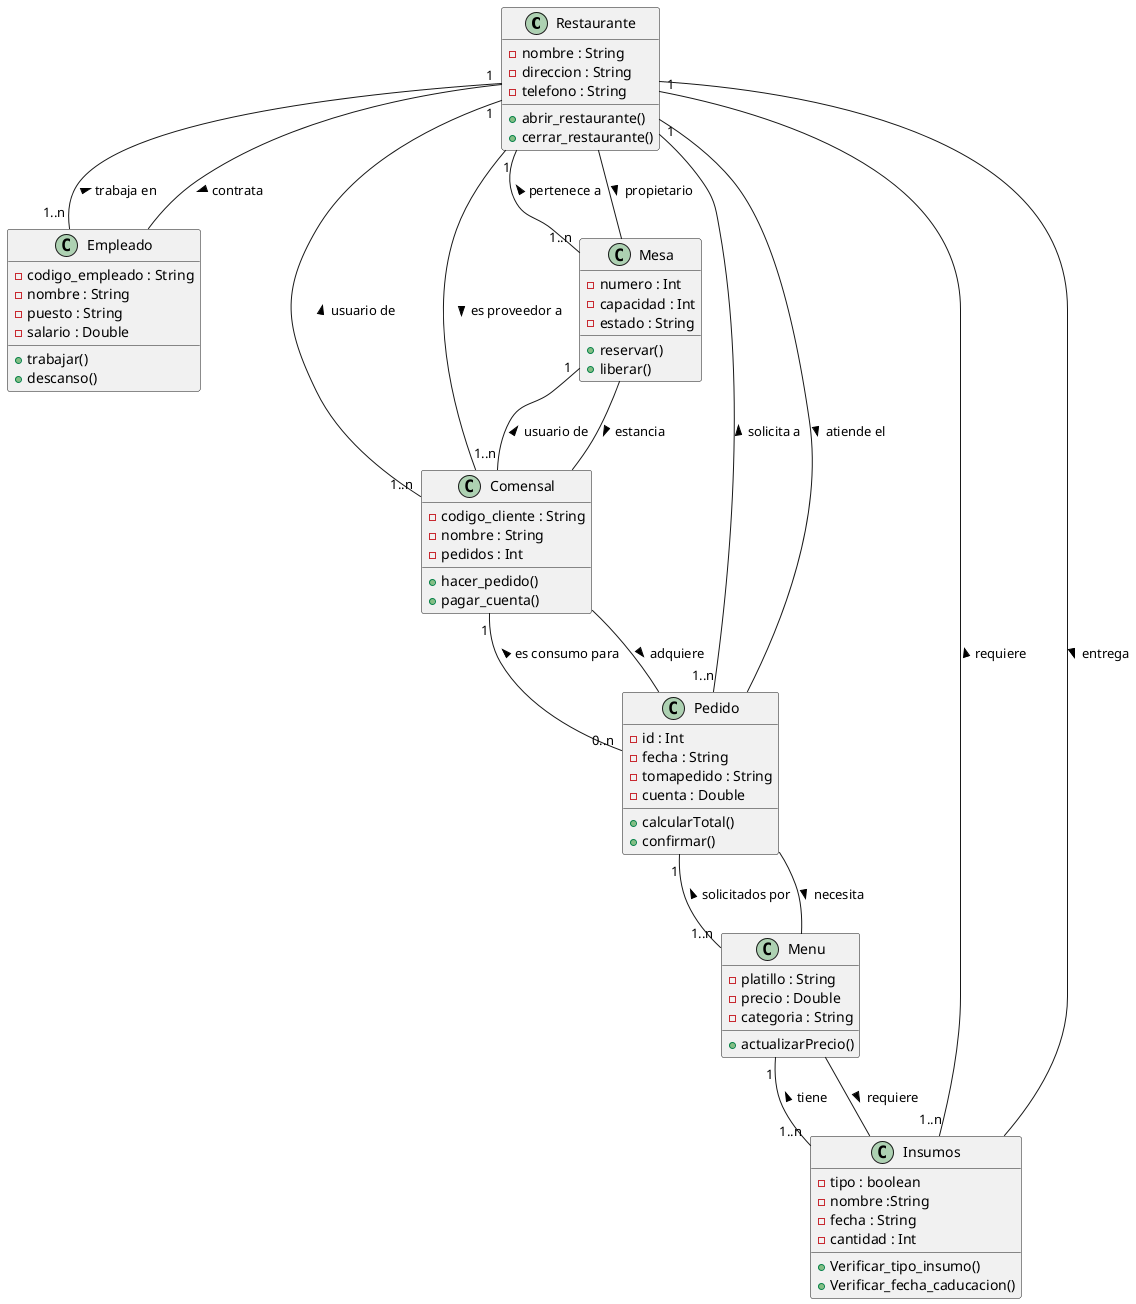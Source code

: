 @startuml
class Restaurante{
    - nombre : String
    - direccion : String
    - telefono : String

    + abrir_restaurante()
    + cerrar_restaurante()
    
}
class Empleado{
    - codigo_empleado : String
    - nombre : String
    - puesto : String
    - salario : Double

    + trabajar()
    + descanso()
}
class Comensal{
    - codigo_cliente : String
    - nombre : String
    - pedidos : Int

    + hacer_pedido()
    + pagar_cuenta()
}
class  Pedido{
    - id : Int
    - fecha : String
    - tomapedido : String
    - cuenta : Double

    + calcularTotal()
    + confirmar()
}
class Menu{
    - platillo : String
    - precio : Double
    - categoria : String

    + actualizarPrecio()
}
class Insumos{
    - tipo : boolean
    - nombre :String
    - fecha : String
    - cantidad : Int

    + Verificar_tipo_insumo()
    + Verificar_fecha_caducacion()
}
class Mesa{
    - numero : Int
    - capacidad : Int
    - estado : String

    + reservar()
    + liberar()
}

Restaurante"1" -- "1..n" Empleado: trabaja en <
Restaurante -- Empleado: contrata >

Restaurante"1" -- "1..n" Comensal: usuario de <
Restaurante -- Comensal: es proveedor a >

Restaurante"1" -- "1..n" Mesa: pertenece a <
Restaurante -- Mesa: propietario >

Restaurante"1" -- "1..n" Pedido: solicita a <
Restaurante -- Pedido: atiende el >

Restaurante"1" -- "1..n" Insumos: requiere <
Restaurante -- Insumos: entrega >

Pedido"1" -- "1..n" Menu: solicitados por <
Pedido --  Menu: necesita >

Menu "1" -- "1..n" Insumos: tiene <
Menu -- Insumos: requiere >

Comensal"1" -- "0..n" Pedido: es consumo para <
Comensal --  Pedido: adquiere >

Mesa"1" -- "1..n" Comensal: usuario de <
Mesa -- Comensal: estancia >
@enduml
